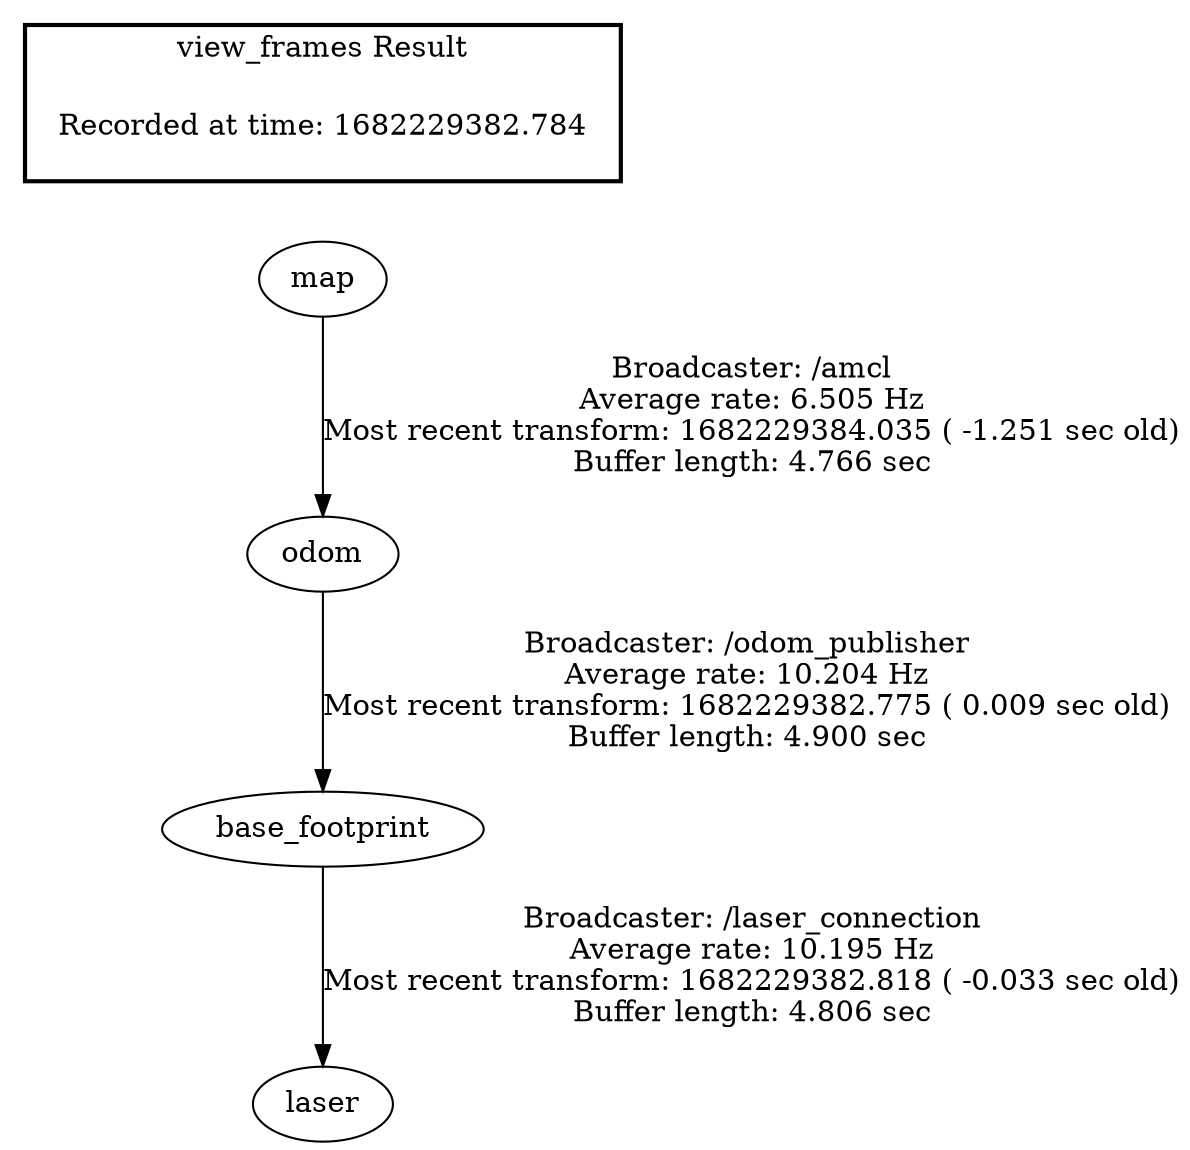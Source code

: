 digraph G {
"odom" -> "base_footprint"[label="Broadcaster: /odom_publisher\nAverage rate: 10.204 Hz\nMost recent transform: 1682229382.775 ( 0.009 sec old)\nBuffer length: 4.900 sec\n"];
"map" -> "odom"[label="Broadcaster: /amcl\nAverage rate: 6.505 Hz\nMost recent transform: 1682229384.035 ( -1.251 sec old)\nBuffer length: 4.766 sec\n"];
"base_footprint" -> "laser"[label="Broadcaster: /laser_connection\nAverage rate: 10.195 Hz\nMost recent transform: 1682229382.818 ( -0.033 sec old)\nBuffer length: 4.806 sec\n"];
edge [style=invis];
 subgraph cluster_legend { style=bold; color=black; label ="view_frames Result";
"Recorded at time: 1682229382.784"[ shape=plaintext ] ;
 }->"map";
}